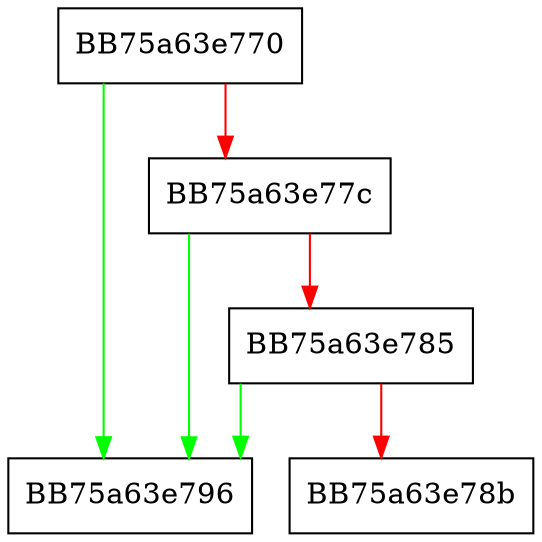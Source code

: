 digraph compress5_ismine {
  node [shape="box"];
  graph [splines=ortho];
  BB75a63e770 -> BB75a63e796 [color="green"];
  BB75a63e770 -> BB75a63e77c [color="red"];
  BB75a63e77c -> BB75a63e796 [color="green"];
  BB75a63e77c -> BB75a63e785 [color="red"];
  BB75a63e785 -> BB75a63e796 [color="green"];
  BB75a63e785 -> BB75a63e78b [color="red"];
}
